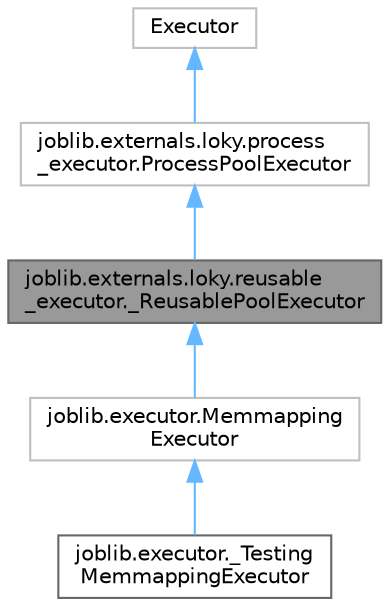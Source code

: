 digraph "joblib.externals.loky.reusable_executor._ReusablePoolExecutor"
{
 // LATEX_PDF_SIZE
  bgcolor="transparent";
  edge [fontname=Helvetica,fontsize=10,labelfontname=Helvetica,labelfontsize=10];
  node [fontname=Helvetica,fontsize=10,shape=box,height=0.2,width=0.4];
  Node1 [id="Node000001",label="joblib.externals.loky.reusable\l_executor._ReusablePoolExecutor",height=0.2,width=0.4,color="gray40", fillcolor="grey60", style="filled", fontcolor="black",tooltip=" "];
  Node2 -> Node1 [id="edge5_Node000001_Node000002",dir="back",color="steelblue1",style="solid",tooltip=" "];
  Node2 [id="Node000002",label="joblib.externals.loky.process\l_executor.ProcessPoolExecutor",height=0.2,width=0.4,color="grey75", fillcolor="white", style="filled",URL="$dc/d0f/classjoblib_1_1externals_1_1loky_1_1process__executor_1_1ProcessPoolExecutor.html",tooltip=" "];
  Node3 -> Node2 [id="edge6_Node000002_Node000003",dir="back",color="steelblue1",style="solid",tooltip=" "];
  Node3 [id="Node000003",label="Executor",height=0.2,width=0.4,color="grey75", fillcolor="white", style="filled",URL="$d7/d80/classExecutor.html",tooltip=" "];
  Node1 -> Node4 [id="edge7_Node000001_Node000004",dir="back",color="steelblue1",style="solid",tooltip=" "];
  Node4 [id="Node000004",label="joblib.executor.Memmapping\lExecutor",height=0.2,width=0.4,color="grey75", fillcolor="white", style="filled",URL="$d0/d23/classjoblib_1_1executor_1_1MemmappingExecutor.html",tooltip=" "];
  Node4 -> Node5 [id="edge8_Node000004_Node000005",dir="back",color="steelblue1",style="solid",tooltip=" "];
  Node5 [id="Node000005",label="joblib.executor._Testing\lMemmappingExecutor",height=0.2,width=0.4,color="gray40", fillcolor="white", style="filled",URL="$d0/dae/classjoblib_1_1executor_1_1__TestingMemmappingExecutor.html",tooltip=" "];
}
